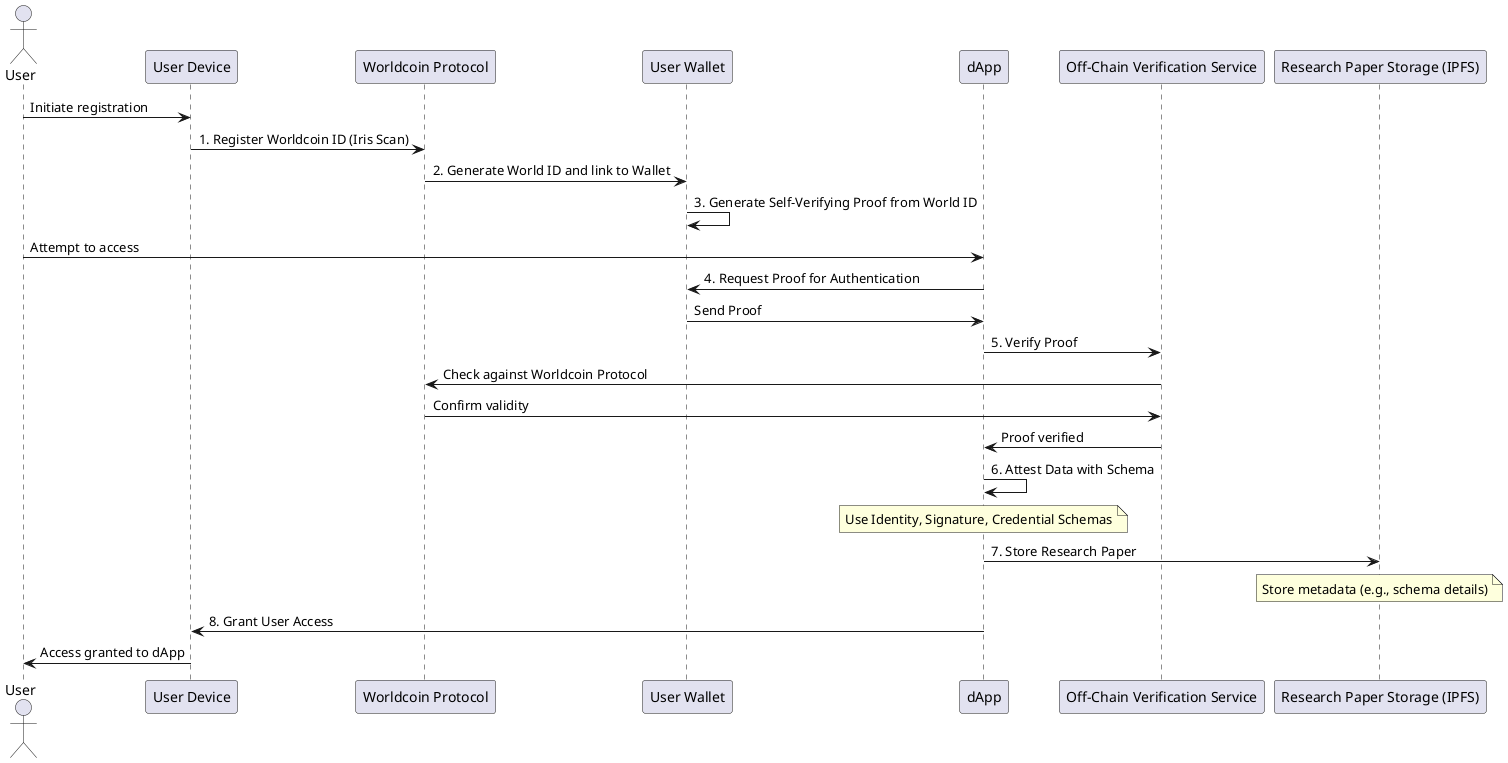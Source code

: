 @startuml
actor User
participant "User Device" as Device
participant "Worldcoin Protocol" as Worldcoin
participant "User Wallet" as Wallet
participant dApp
participant "Off-Chain Verification Service" as Verification
participant "Research Paper Storage (IPFS)" as IPFS

User -> Device: Initiate registration
Device -> Worldcoin: 1. Register Worldcoin ID (Iris Scan)
Worldcoin -> Wallet: 2. Generate World ID and link to Wallet
Wallet -> Wallet: 3. Generate Self-Verifying Proof from World ID
User -> dApp: Attempt to access
dApp -> Wallet: 4. Request Proof for Authentication
Wallet -> dApp: Send Proof
dApp -> Verification: 5. Verify Proof
Verification -> Worldcoin: Check against Worldcoin Protocol
Worldcoin -> Verification: Confirm validity
Verification -> dApp: Proof verified
dApp -> dApp: 6. Attest Data with Schema
note over dApp: Use Identity, Signature, Credential Schemas
dApp -> IPFS: 7. Store Research Paper
note over IPFS: Store metadata (e.g., schema details)
dApp -> Device: 8. Grant User Access
Device -> User: Access granted to dApp
@enduml